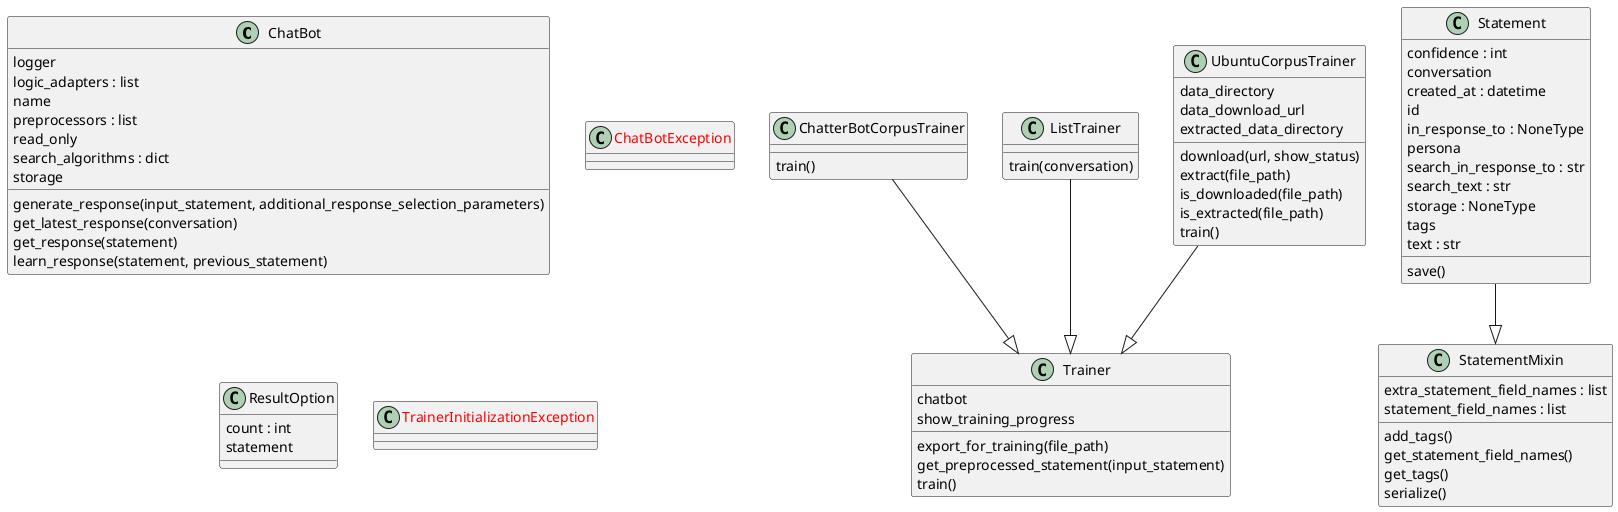 @startuml classes
set namespaceSeparator none
class "ChatBot" as chatterbot.chatterbot.ChatBot {
  logger
  logic_adapters : list
  name
  preprocessors : list
  read_only
  search_algorithms : dict
  storage
  generate_response(input_statement, additional_response_selection_parameters)
  get_latest_response(conversation)
  get_response(statement)
  learn_response(statement, previous_statement)
}
class "<color:red>ChatBotException</color>" as chatterbot.chatterbot.ChatBot.ChatBotException {
}
class "ChatterBotCorpusTrainer" as chatterbot.trainers.ChatterBotCorpusTrainer {
  train()
}
class "ListTrainer" as chatterbot.trainers.ListTrainer {
  train(conversation)
}
class "ResultOption" as chatterbot.chatterbot.ChatBot.generate_response.ResultOption {
  count : int
  statement
}
class "Statement" as chatterbot.conversation.Statement {
  confidence : int
  conversation
  created_at : datetime
  id
  in_response_to : NoneType
  persona
  search_in_response_to : str
  search_text : str
  storage : NoneType
  tags
  text : str
  save()
}
class "StatementMixin" as chatterbot.conversation.StatementMixin {
  extra_statement_field_names : list
  statement_field_names : list
  add_tags()
  get_statement_field_names()
  get_tags()
  serialize()
}
class "Trainer" as chatterbot.trainers.Trainer {
  chatbot
  show_training_progress
  export_for_training(file_path)
  get_preprocessed_statement(input_statement)
  train()
}
class "<color:red>TrainerInitializationException</color>" as chatterbot.trainers.Trainer.TrainerInitializationException {
}
class "UbuntuCorpusTrainer" as chatterbot.trainers.UbuntuCorpusTrainer {
  data_directory
  data_download_url
  extracted_data_directory
  download(url, show_status)
  extract(file_path)
  is_downloaded(file_path)
  is_extracted(file_path)
  train()
}
chatterbot.conversation.Statement --|> chatterbot.conversation.StatementMixin
chatterbot.trainers.ChatterBotCorpusTrainer --|> chatterbot.trainers.Trainer
chatterbot.trainers.ListTrainer --|> chatterbot.trainers.Trainer
chatterbot.trainers.UbuntuCorpusTrainer --|> chatterbot.trainers.Trainer
@enduml
